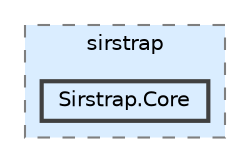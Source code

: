 digraph "C:/code/sirstrap/Sirstrap.Core"
{
 // LATEX_PDF_SIZE
  bgcolor="transparent";
  edge [fontname=Helvetica,fontsize=10,labelfontname=Helvetica,labelfontsize=10];
  node [fontname=Helvetica,fontsize=10,shape=box,height=0.2,width=0.4];
  compound=true
  subgraph clusterdir_7f8a5d75b271f79570e962363acdee3b {
    graph [ bgcolor="#daedff", pencolor="grey50", label="sirstrap", fontname=Helvetica,fontsize=10 style="filled,dashed", URL="dir_7f8a5d75b271f79570e962363acdee3b.html",tooltip=""]
  dir_f63a10c2978b9a3af6ea64710b8485ef [label="Sirstrap.Core", fillcolor="#daedff", color="grey25", style="filled,bold", URL="dir_f63a10c2978b9a3af6ea64710b8485ef.html",tooltip=""];
  }
}
